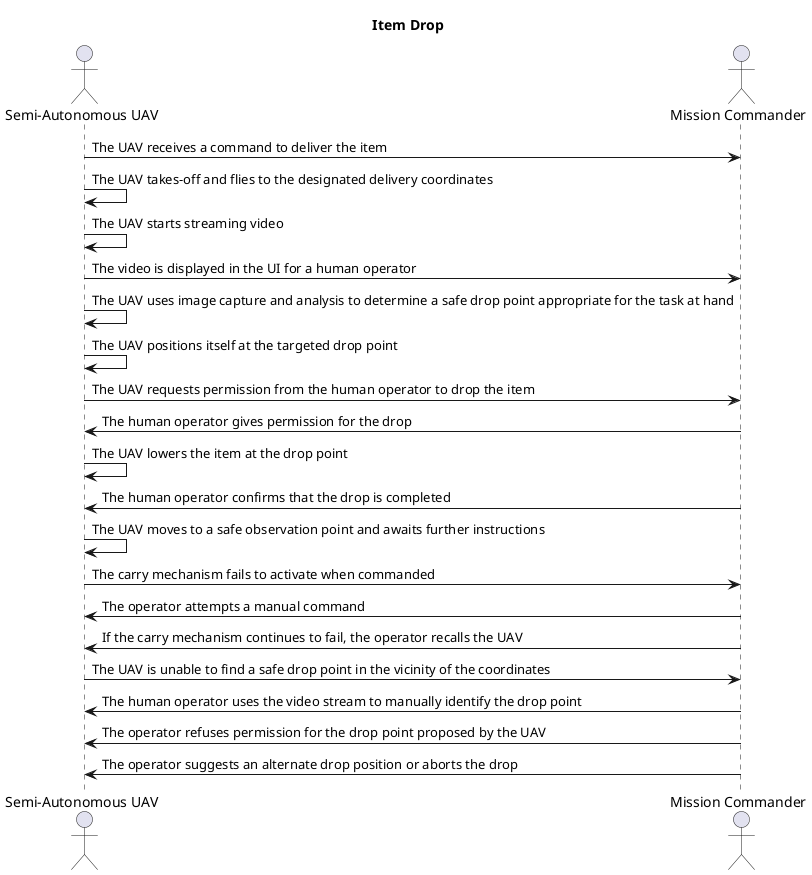 @startuml
title "Item Drop"

actor "Semi-Autonomous UAV" as UAV
actor "Mission Commander" as Commander

UAV -> Commander: The UAV receives a command to deliver the item
UAV -> UAV: The UAV takes-off and flies to the designated delivery coordinates
UAV -> UAV: The UAV starts streaming video
UAV -> Commander: The video is displayed in the UI for a human operator
UAV -> UAV: The UAV uses image capture and analysis to determine a safe drop point appropriate for the task at hand
UAV -> UAV: The UAV positions itself at the targeted drop point
UAV -> Commander: The UAV requests permission from the human operator to drop the item
Commander -> UAV: The human operator gives permission for the drop
UAV -> UAV: The UAV lowers the item at the drop point
Commander -> UAV: The human operator confirms that the drop is completed
UAV -> UAV: The UAV moves to a safe observation point and awaits further instructions

UAV -> Commander: The carry mechanism fails to activate when commanded
Commander -> UAV: The operator attempts a manual command
Commander -> UAV: If the carry mechanism continues to fail, the operator recalls the UAV

UAV -> Commander: The UAV is unable to find a safe drop point in the vicinity of the coordinates
Commander -> UAV: The human operator uses the video stream to manually identify the drop point

Commander -> UAV: The operator refuses permission for the drop point proposed by the UAV
Commander -> UAV: The operator suggests an alternate drop position or aborts the drop
@enduml
